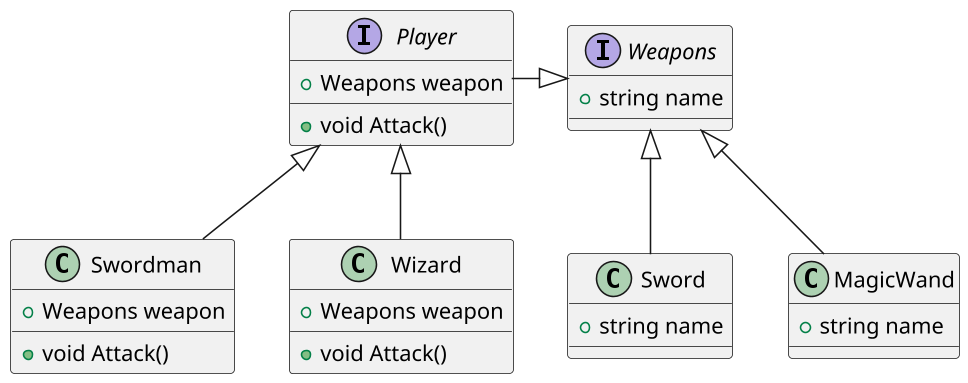 @startuml
skinparam dpi 150

'Playerインターフェース
interface Player {
	+Weapons weapon
	+void Attack()
}

'剣士クラス
class Swordman {
  +Weapons weapon
  +void Attack()
}
'魔法使いクラス
class Wizard {
  +Weapons weapon
  +void Attack()
}

'武器インターフェース
interface Weapons {
	+string name
}
'剣クラス
class Sword {
  +string name
}
'魔法の杖クラス
class MagicWand {
  +string name
}


' クラス間の関係
Player <|-- Swordman
Player <|-- Wizard
Player -|> Weapons
Weapons <|-- Sword
Weapons <|-- MagicWand
@enduml
